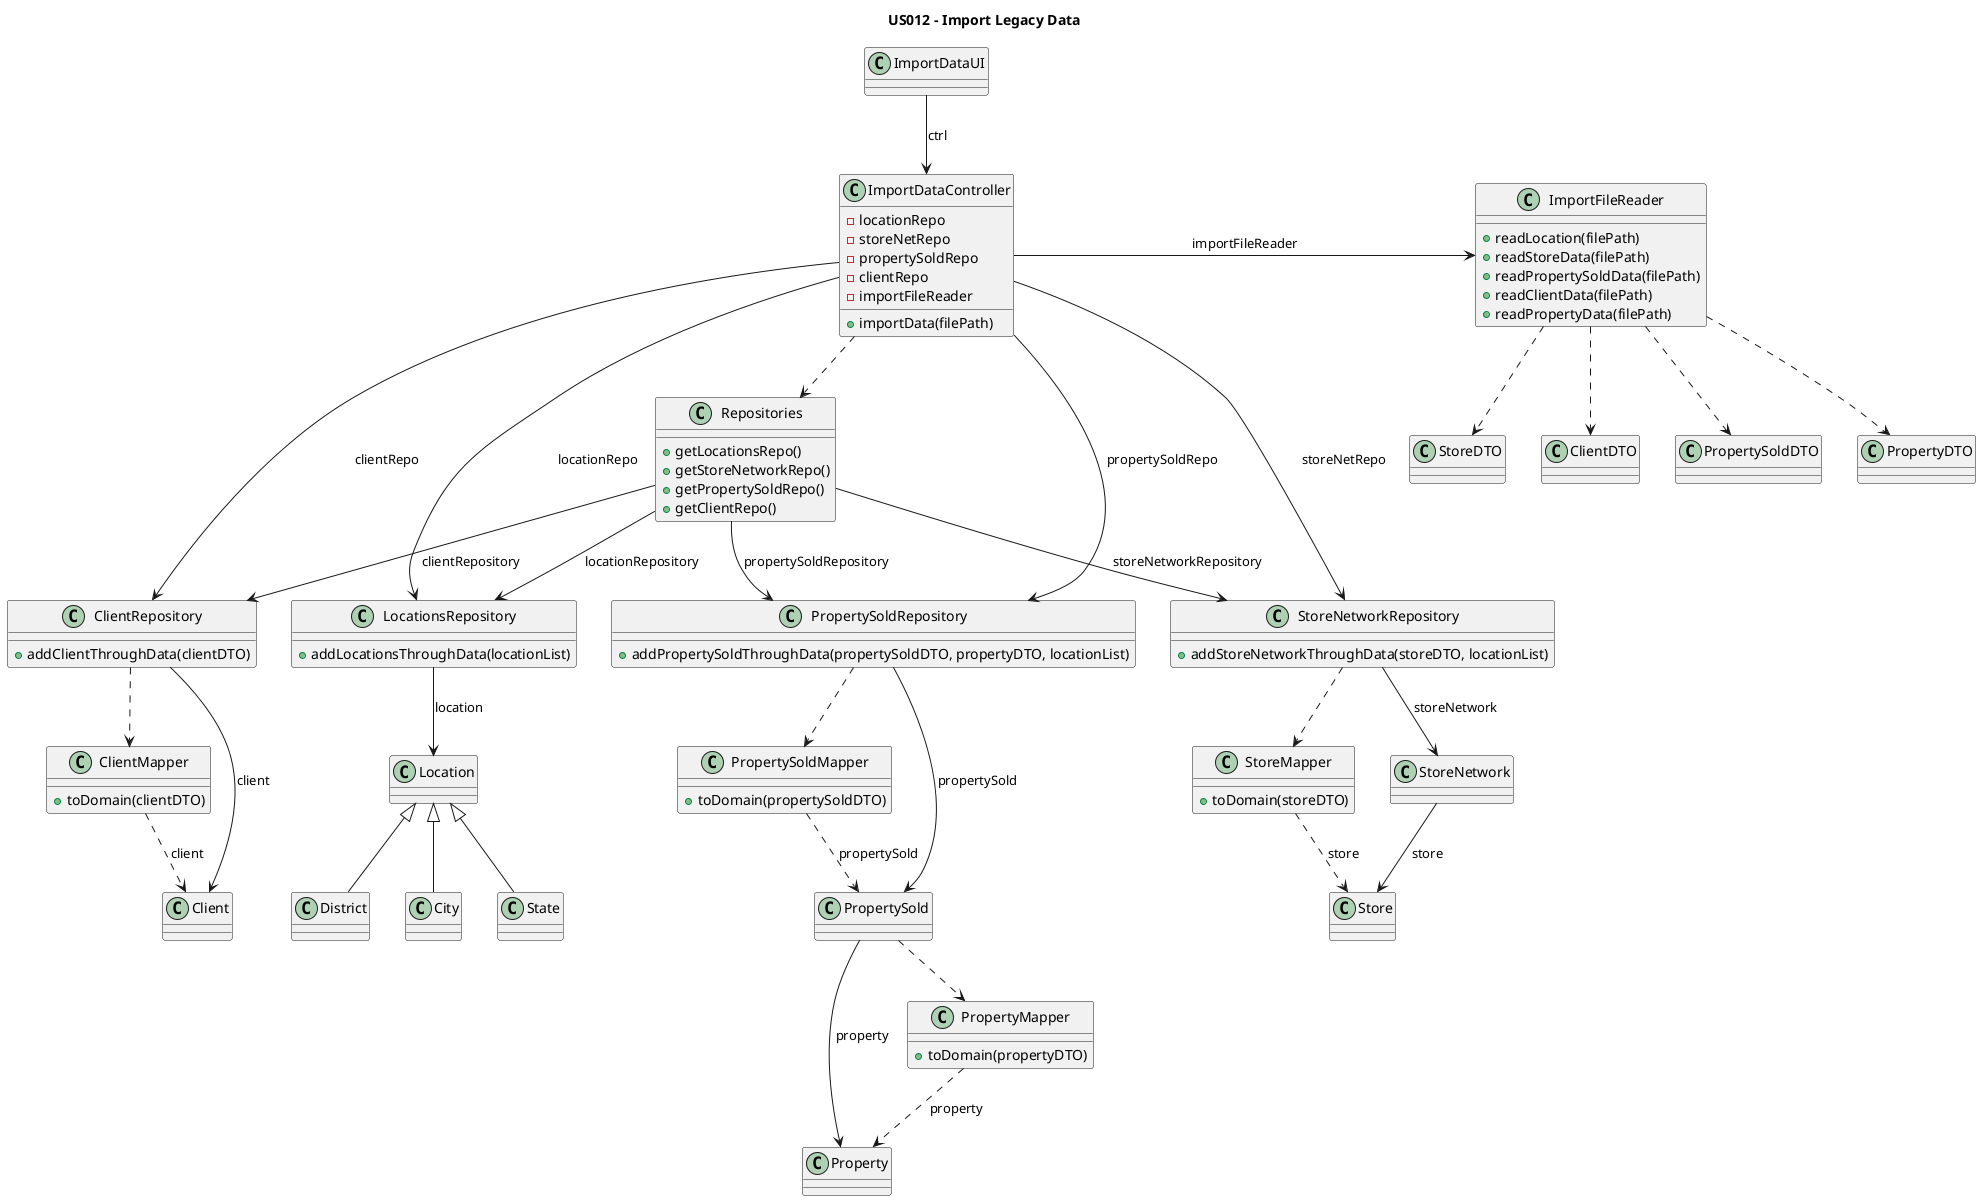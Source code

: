 @startuml

title US012 - Import Legacy Data

class "ImportDataUI" as ui
class "ImportDataController" as ctrl {
    -locationRepo
    -storeNetRepo
    -propertySoldRepo
    -clientRepo
    -importFileReader
    +importData(filePath)
}

class "Repositories" as repo {
    +getLocationsRepo()
    +getStoreNetworkRepo()
    +getPropertySoldRepo()
    +getClientRepo()
}

class "ImportFileReader" as reader {
    +readLocation(filePath)
    +readStoreData(filePath)
    +readPropertySoldData(filePath)
    +readClientData(filePath)
    +readPropertyData(filePath)
}

class "LocationsRepository" as lrepo {
    +addLocationsThroughData(locationList)
}
class "Location" as loc

class "StoreNetworkRepository" as snrepo {
    +addStoreNetworkThroughData(storeDTO, locationList)
}

class "StoreNetwork" as sn

class "PropertySoldRepository" as psrepo {
    +addPropertySoldThroughData(propertySoldDTO, propertyDTO, locationList)
}

class "PropertySold" as ps
class "Property" as prop

class "ClientRepository" as crepo {
    +addClientThroughData(clientDTO)
}

class "ClientDTO" as clientDTO
class "PropertySoldDTO" as propertySoldDTO
class "PropertyDTO" as propertyDTO
class "StoreDTO" as storeDTO
class "Client" as client

class "ClientMapper" as clientMapper {
    +toDomain(clientDTO)
}

class "PropertySoldMapper" as propertySoldMapper {
    +toDomain(propertySoldDTO)
}

class "PropertyMapper" as propertyMapper {
    +toDomain(propertyDTO)
}

class "StoreMapper" as storeMapper {
    +toDomain(storeDTO)
}

class "Store" as store

class "City" as city
class "State" as state
class "District" as district

ui --> ctrl : ctrl
ctrl ..> repo
ctrl -> reader : importFileReader
ctrl --> lrepo : locationRepo
ctrl --> snrepo : storeNetRepo
ctrl --> psrepo : propertySoldRepo
ctrl --> crepo : clientRepo
repo --> lrepo : locationRepository
repo --> snrepo : storeNetworkRepository
repo --> psrepo : propertySoldRepository
repo --> crepo : clientRepository
lrepo --> loc : location
snrepo --> sn : storeNetwork
psrepo --> ps : propertySold
ps --> prop : property
reader ..> clientDTO
reader ..> propertySoldDTO
reader ..> propertyDTO
reader ..> storeDTO
crepo --> client : client
crepo ..> clientMapper
psrepo ..> propertySoldMapper
ps ..> propertyMapper
snrepo ..> storeMapper
storeMapper ..> store : store
propertyMapper ..> prop : property
propertySoldMapper ..> ps : propertySold
clientMapper ..> client : client
sn --> store : store
loc <|-- city
loc <|-- state
loc <|-- district


@enduml

